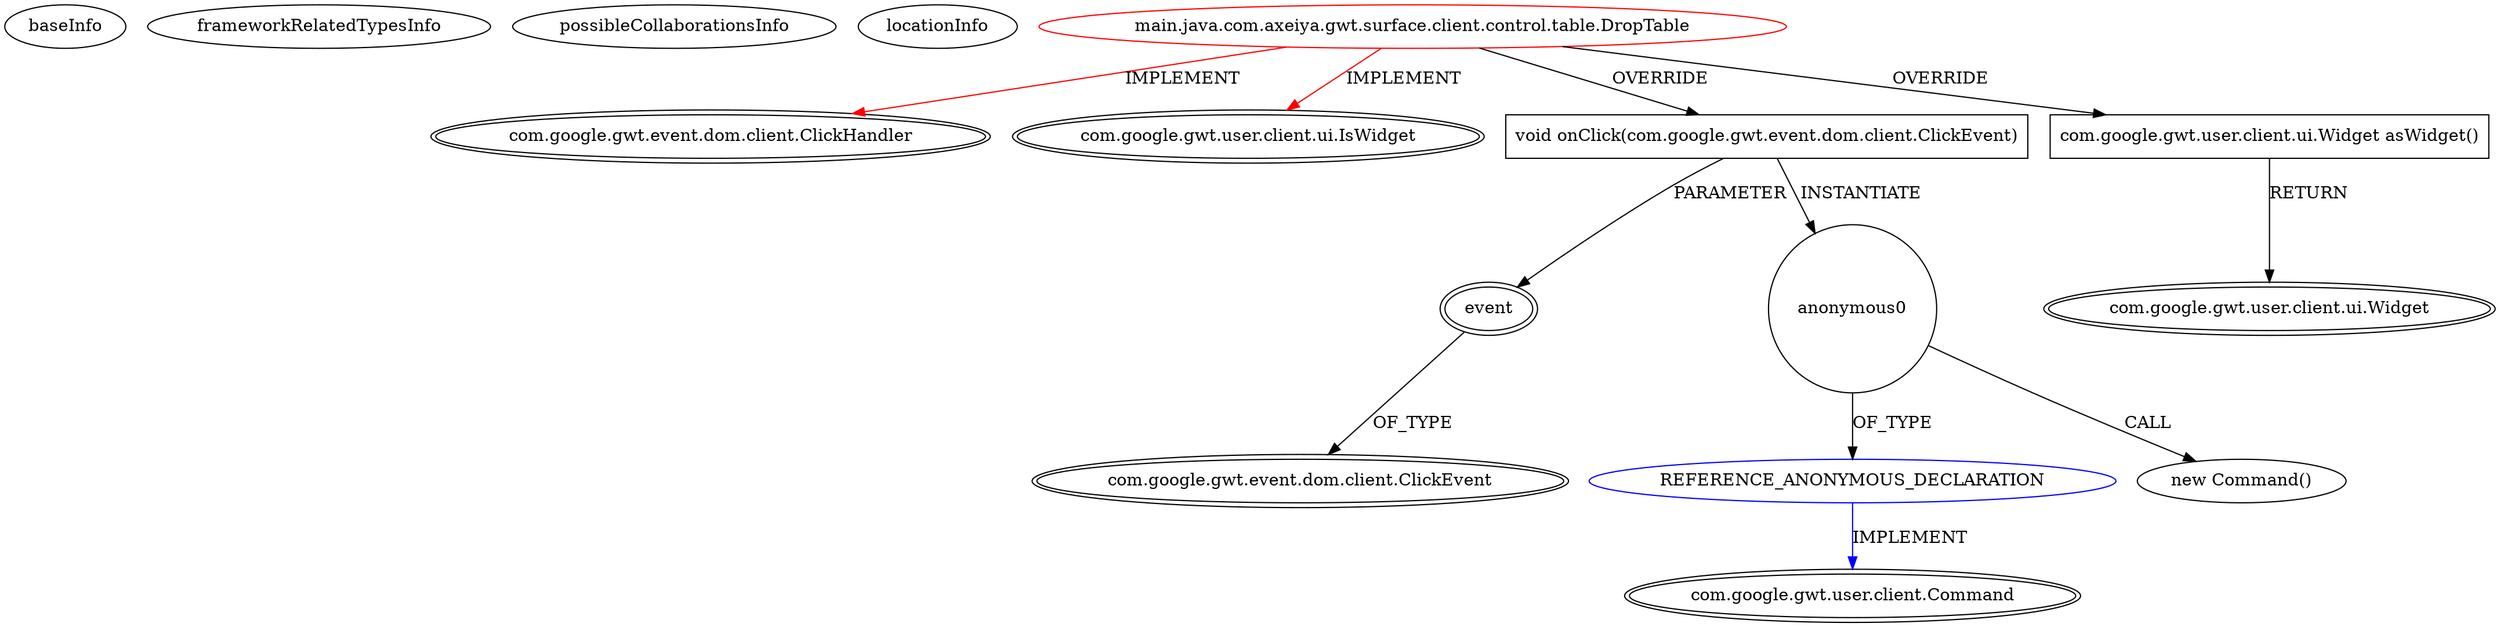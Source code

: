 digraph {
baseInfo[graphId=1215,category="extension_graph",isAnonymous=false,possibleRelation=true]
frameworkRelatedTypesInfo[0="com.google.gwt.event.dom.client.ClickHandler",1="com.google.gwt.user.client.ui.IsWidget"]
possibleCollaborationsInfo[0="1215~OVERRIDING_METHOD_DECLARATION-INSTANTIATION-~com.google.gwt.event.dom.client.ClickHandler com.google.gwt.user.client.ui.IsWidget ~com.google.gwt.user.client.Command ~false~true"]
locationInfo[projectName="dapicard-gwt-surface",filePath="/dapicard-gwt-surface/gwt-surface-master/gwt-surface/src/main/java/com/axeiya/gwt/surface/client/control/table/DropTable.java",contextSignature="DropTable",graphId="1215"]
0[label="main.java.com.axeiya.gwt.surface.client.control.table.DropTable",vertexType="ROOT_CLIENT_CLASS_DECLARATION",isFrameworkType=false,color=red]
1[label="com.google.gwt.event.dom.client.ClickHandler",vertexType="FRAMEWORK_INTERFACE_TYPE",isFrameworkType=true,peripheries=2]
2[label="com.google.gwt.user.client.ui.IsWidget",vertexType="FRAMEWORK_INTERFACE_TYPE",isFrameworkType=true,peripheries=2]
3[label="void onClick(com.google.gwt.event.dom.client.ClickEvent)",vertexType="OVERRIDING_METHOD_DECLARATION",isFrameworkType=false,shape=box]
4[label="event",vertexType="PARAMETER_DECLARATION",isFrameworkType=true,peripheries=2]
5[label="com.google.gwt.event.dom.client.ClickEvent",vertexType="FRAMEWORK_CLASS_TYPE",isFrameworkType=true,peripheries=2]
7[label="anonymous0",vertexType="VARIABLE_EXPRESION",isFrameworkType=false,shape=circle]
8[label="REFERENCE_ANONYMOUS_DECLARATION",vertexType="REFERENCE_ANONYMOUS_DECLARATION",isFrameworkType=false,color=blue]
9[label="com.google.gwt.user.client.Command",vertexType="FRAMEWORK_INTERFACE_TYPE",isFrameworkType=true,peripheries=2]
6[label="new Command()",vertexType="CONSTRUCTOR_CALL",isFrameworkType=false]
10[label="com.google.gwt.user.client.ui.Widget asWidget()",vertexType="OVERRIDING_METHOD_DECLARATION",isFrameworkType=false,shape=box]
11[label="com.google.gwt.user.client.ui.Widget",vertexType="FRAMEWORK_CLASS_TYPE",isFrameworkType=true,peripheries=2]
0->1[label="IMPLEMENT",color=red]
0->2[label="IMPLEMENT",color=red]
0->3[label="OVERRIDE"]
4->5[label="OF_TYPE"]
3->4[label="PARAMETER"]
3->7[label="INSTANTIATE"]
8->9[label="IMPLEMENT",color=blue]
7->8[label="OF_TYPE"]
7->6[label="CALL"]
0->10[label="OVERRIDE"]
10->11[label="RETURN"]
}

